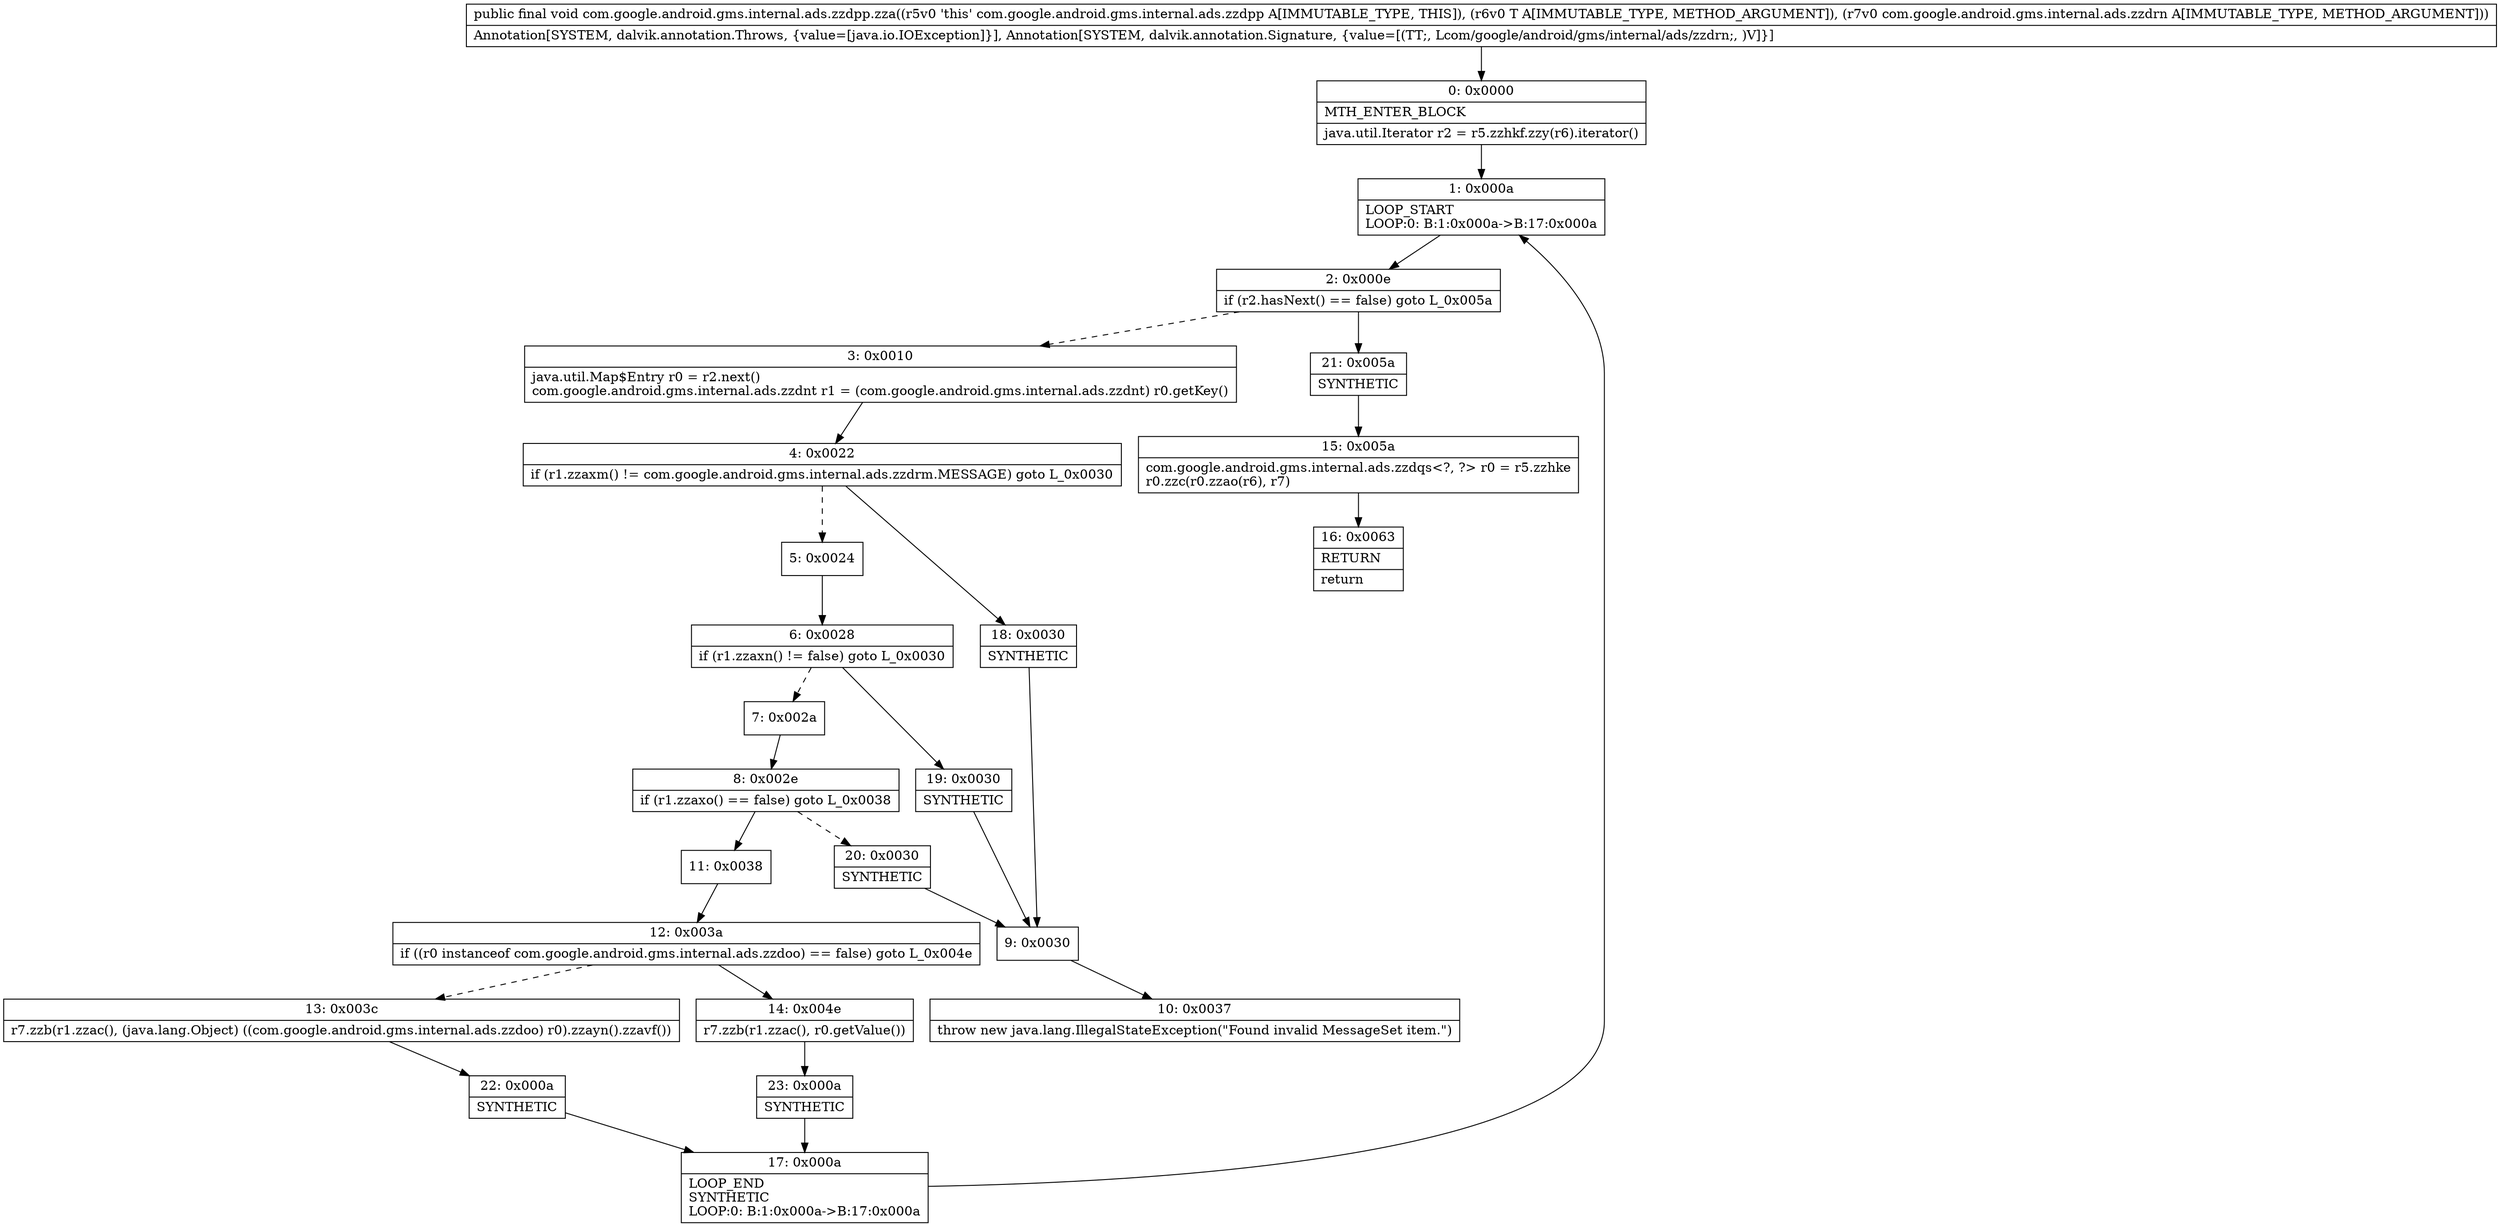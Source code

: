 digraph "CFG forcom.google.android.gms.internal.ads.zzdpp.zza(Ljava\/lang\/Object;Lcom\/google\/android\/gms\/internal\/ads\/zzdrn;)V" {
Node_0 [shape=record,label="{0\:\ 0x0000|MTH_ENTER_BLOCK\l|java.util.Iterator r2 = r5.zzhkf.zzy(r6).iterator()\l}"];
Node_1 [shape=record,label="{1\:\ 0x000a|LOOP_START\lLOOP:0: B:1:0x000a\-\>B:17:0x000a\l}"];
Node_2 [shape=record,label="{2\:\ 0x000e|if (r2.hasNext() == false) goto L_0x005a\l}"];
Node_3 [shape=record,label="{3\:\ 0x0010|java.util.Map$Entry r0 = r2.next()\lcom.google.android.gms.internal.ads.zzdnt r1 = (com.google.android.gms.internal.ads.zzdnt) r0.getKey()\l}"];
Node_4 [shape=record,label="{4\:\ 0x0022|if (r1.zzaxm() != com.google.android.gms.internal.ads.zzdrm.MESSAGE) goto L_0x0030\l}"];
Node_5 [shape=record,label="{5\:\ 0x0024}"];
Node_6 [shape=record,label="{6\:\ 0x0028|if (r1.zzaxn() != false) goto L_0x0030\l}"];
Node_7 [shape=record,label="{7\:\ 0x002a}"];
Node_8 [shape=record,label="{8\:\ 0x002e|if (r1.zzaxo() == false) goto L_0x0038\l}"];
Node_9 [shape=record,label="{9\:\ 0x0030}"];
Node_10 [shape=record,label="{10\:\ 0x0037|throw new java.lang.IllegalStateException(\"Found invalid MessageSet item.\")\l}"];
Node_11 [shape=record,label="{11\:\ 0x0038}"];
Node_12 [shape=record,label="{12\:\ 0x003a|if ((r0 instanceof com.google.android.gms.internal.ads.zzdoo) == false) goto L_0x004e\l}"];
Node_13 [shape=record,label="{13\:\ 0x003c|r7.zzb(r1.zzac(), (java.lang.Object) ((com.google.android.gms.internal.ads.zzdoo) r0).zzayn().zzavf())\l}"];
Node_14 [shape=record,label="{14\:\ 0x004e|r7.zzb(r1.zzac(), r0.getValue())\l}"];
Node_15 [shape=record,label="{15\:\ 0x005a|com.google.android.gms.internal.ads.zzdqs\<?, ?\> r0 = r5.zzhke\lr0.zzc(r0.zzao(r6), r7)\l}"];
Node_16 [shape=record,label="{16\:\ 0x0063|RETURN\l|return\l}"];
Node_17 [shape=record,label="{17\:\ 0x000a|LOOP_END\lSYNTHETIC\lLOOP:0: B:1:0x000a\-\>B:17:0x000a\l}"];
Node_18 [shape=record,label="{18\:\ 0x0030|SYNTHETIC\l}"];
Node_19 [shape=record,label="{19\:\ 0x0030|SYNTHETIC\l}"];
Node_20 [shape=record,label="{20\:\ 0x0030|SYNTHETIC\l}"];
Node_21 [shape=record,label="{21\:\ 0x005a|SYNTHETIC\l}"];
Node_22 [shape=record,label="{22\:\ 0x000a|SYNTHETIC\l}"];
Node_23 [shape=record,label="{23\:\ 0x000a|SYNTHETIC\l}"];
MethodNode[shape=record,label="{public final void com.google.android.gms.internal.ads.zzdpp.zza((r5v0 'this' com.google.android.gms.internal.ads.zzdpp A[IMMUTABLE_TYPE, THIS]), (r6v0 T A[IMMUTABLE_TYPE, METHOD_ARGUMENT]), (r7v0 com.google.android.gms.internal.ads.zzdrn A[IMMUTABLE_TYPE, METHOD_ARGUMENT]))  | Annotation[SYSTEM, dalvik.annotation.Throws, \{value=[java.io.IOException]\}], Annotation[SYSTEM, dalvik.annotation.Signature, \{value=[(TT;, Lcom\/google\/android\/gms\/internal\/ads\/zzdrn;, )V]\}]\l}"];
MethodNode -> Node_0;
Node_0 -> Node_1;
Node_1 -> Node_2;
Node_2 -> Node_3[style=dashed];
Node_2 -> Node_21;
Node_3 -> Node_4;
Node_4 -> Node_5[style=dashed];
Node_4 -> Node_18;
Node_5 -> Node_6;
Node_6 -> Node_7[style=dashed];
Node_6 -> Node_19;
Node_7 -> Node_8;
Node_8 -> Node_11;
Node_8 -> Node_20[style=dashed];
Node_9 -> Node_10;
Node_11 -> Node_12;
Node_12 -> Node_13[style=dashed];
Node_12 -> Node_14;
Node_13 -> Node_22;
Node_14 -> Node_23;
Node_15 -> Node_16;
Node_17 -> Node_1;
Node_18 -> Node_9;
Node_19 -> Node_9;
Node_20 -> Node_9;
Node_21 -> Node_15;
Node_22 -> Node_17;
Node_23 -> Node_17;
}

